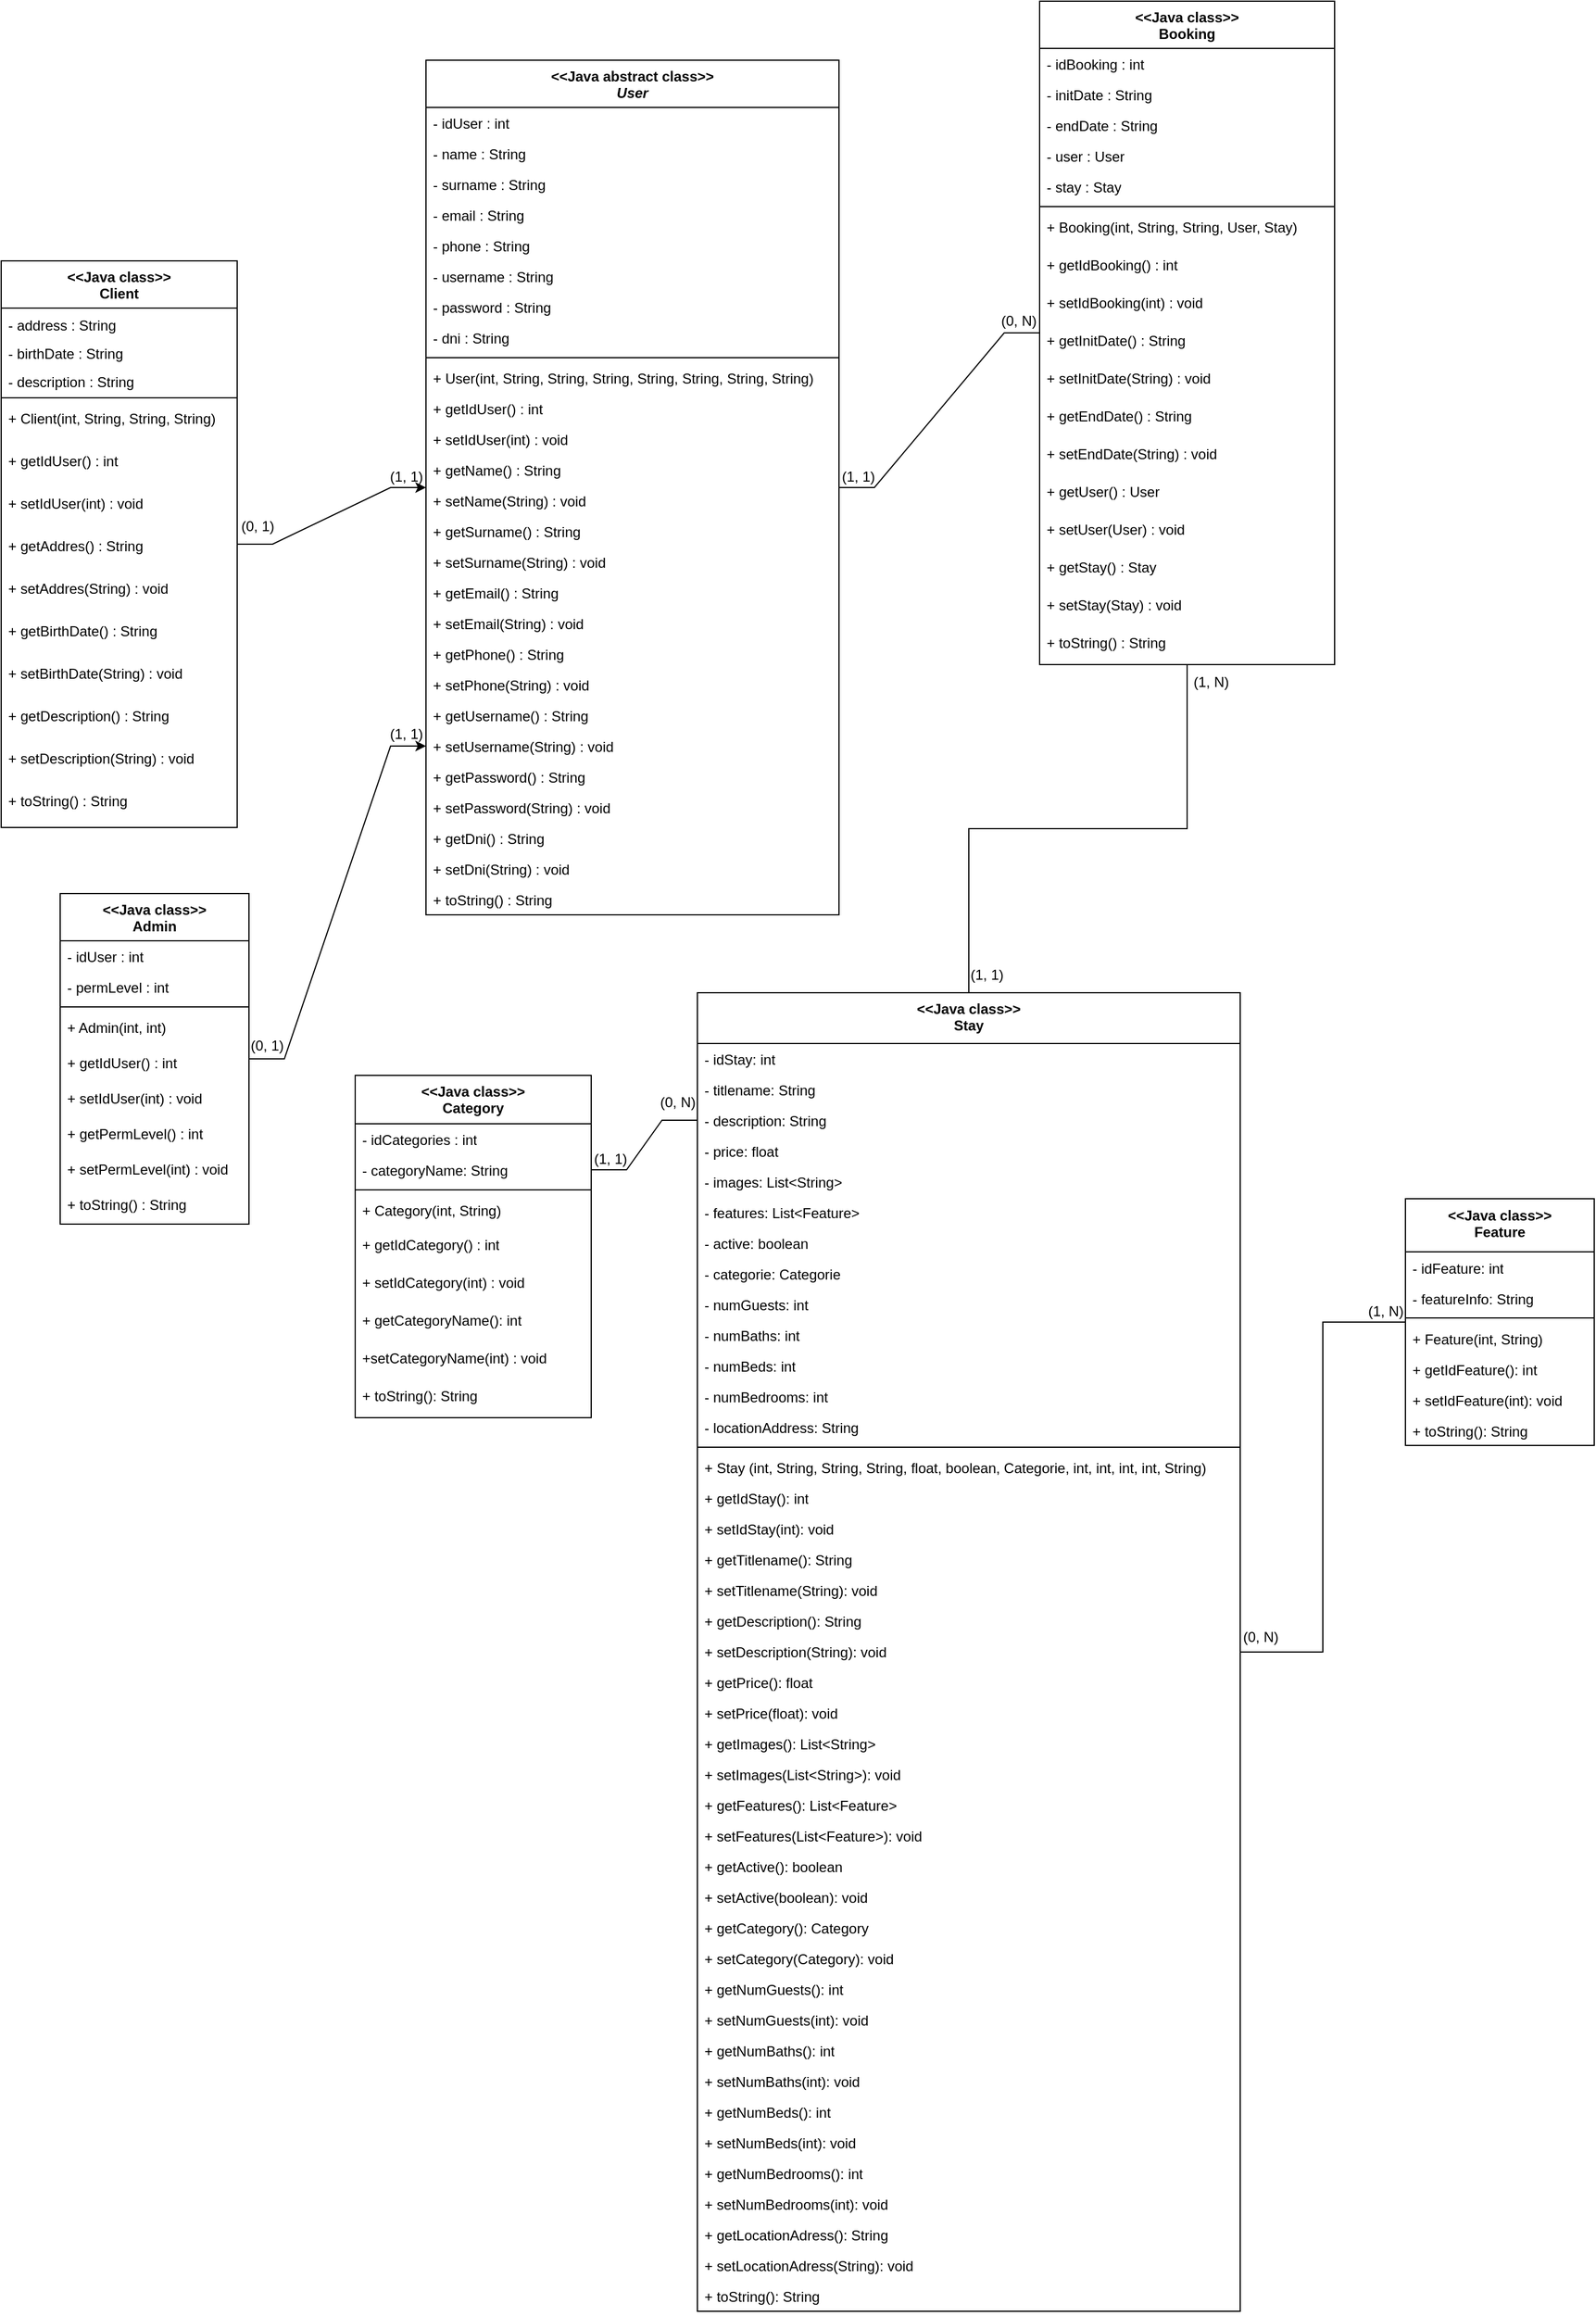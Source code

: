 <mxfile version="22.1.22" type="embed">
  <diagram name="Página-1" id="6-wawgPiirABvQqckJq7">
    <mxGraphModel dx="1086" dy="1929" grid="1" gridSize="10" guides="1" tooltips="1" connect="1" arrows="1" fold="1" page="1" pageScale="1" pageWidth="827" pageHeight="1169" math="0" shadow="0">
      <root>
        <mxCell id="0" />
        <mxCell id="1" parent="0" />
        <mxCell id="Blwmx_D9qHsXb_ZoC9wy-203" style="edgeStyle=entityRelationEdgeStyle;rounded=0;orthogonalLoop=1;jettySize=auto;html=1;endArrow=classic;startFill=0;strokeColor=default;startArrow=none;endFill=1;" parent="1" source="JyBoucRdllpGloIT8rtI-1" target="JyBoucRdllpGloIT8rtI-12" edge="1">
          <mxGeometry relative="1" as="geometry">
            <mxPoint x="380" y="-145" as="sourcePoint" />
            <mxPoint x="600" y="-60" as="targetPoint" />
          </mxGeometry>
        </mxCell>
        <mxCell id="Blwmx_D9qHsXb_ZoC9wy-204" style="edgeStyle=entityRelationEdgeStyle;rounded=0;orthogonalLoop=1;jettySize=auto;html=1;endArrow=classic;startFill=0;endFill=1;" parent="1" source="JyBoucRdllpGloIT8rtI-7" target="g5tavuga0tHeyg05Biz0-13" edge="1">
          <mxGeometry relative="1" as="geometry">
            <mxPoint x="380" y="-15" as="sourcePoint" />
            <mxPoint x="600" as="targetPoint" />
            <Array as="points">
              <mxPoint x="390" y="20" />
            </Array>
          </mxGeometry>
        </mxCell>
        <mxCell id="Blwmx_D9qHsXb_ZoC9wy-206" style="edgeStyle=entityRelationEdgeStyle;rounded=0;orthogonalLoop=1;jettySize=auto;html=1;endArrow=none;startFill=0;" parent="1" source="JyBoucRdllpGloIT8rtI-12" target="JyBoucRdllpGloIT8rtI-22" edge="1">
          <mxGeometry relative="1" as="geometry">
            <mxPoint x="740" as="sourcePoint" />
            <mxPoint x="870" y="-15.0" as="targetPoint" />
          </mxGeometry>
        </mxCell>
        <mxCell id="Blwmx_D9qHsXb_ZoC9wy-207" style="edgeStyle=orthogonalEdgeStyle;rounded=0;orthogonalLoop=1;jettySize=auto;html=1;endArrow=none;startFill=0;" parent="1" source="JyBoucRdllpGloIT8rtI-22" target="NOQlVdFscTQMoMnTkVEd-14" edge="1">
          <mxGeometry relative="1" as="geometry">
            <mxPoint x="977" y="-70" as="sourcePoint" />
            <mxPoint x="942" y="190" as="targetPoint" />
          </mxGeometry>
        </mxCell>
        <mxCell id="Blwmx_D9qHsXb_ZoC9wy-208" style="edgeStyle=entityRelationEdgeStyle;rounded=0;orthogonalLoop=1;jettySize=auto;html=1;entryX=1;entryY=0.5;entryDx=0;entryDy=0;endArrow=none;startFill=0;exitX=0;exitY=0.5;exitDx=0;exitDy=0;" parent="1" source="NOQlVdFscTQMoMnTkVEd-17" target="NOQlVdFscTQMoMnTkVEd-5" edge="1">
          <mxGeometry relative="1" as="geometry">
            <mxPoint x="872" y="295" as="sourcePoint" />
            <mxPoint x="750" y="235" as="targetPoint" />
          </mxGeometry>
        </mxCell>
        <mxCell id="Blwmx_D9qHsXb_ZoC9wy-213" value="(1, 1)" style="text;html=1;align=center;verticalAlign=middle;resizable=0;points=[];autosize=1;strokeColor=none;fillColor=none;" parent="1" vertex="1">
          <mxGeometry x="771" y="-242" width="50" height="30" as="geometry" />
        </mxCell>
        <mxCell id="Blwmx_D9qHsXb_ZoC9wy-214" value="(1, 1)" style="text;html=1;align=center;verticalAlign=middle;resizable=0;points=[];autosize=1;strokeColor=none;fillColor=none;" parent="1" vertex="1">
          <mxGeometry x="388" y="-242" width="50" height="30" as="geometry" />
        </mxCell>
        <mxCell id="Blwmx_D9qHsXb_ZoC9wy-215" value="(1, 1)" style="text;html=1;align=center;verticalAlign=middle;resizable=0;points=[];autosize=1;strokeColor=none;fillColor=none;" parent="1" vertex="1">
          <mxGeometry x="388" y="-24" width="50" height="30" as="geometry" />
        </mxCell>
        <mxCell id="Blwmx_D9qHsXb_ZoC9wy-216" style="edgeStyle=orthogonalEdgeStyle;rounded=0;orthogonalLoop=1;jettySize=auto;html=1;endArrow=none;startFill=0;" parent="1" source="NOQlVdFscTQMoMnTkVEd-30" target="NOQlVdFscTQMoMnTkVEd-14" edge="1">
          <mxGeometry relative="1" as="geometry">
            <mxPoint x="1194" y="425" as="sourcePoint" />
            <mxPoint x="1193.92" y="362.806" as="targetPoint" />
          </mxGeometry>
        </mxCell>
        <mxCell id="Blwmx_D9qHsXb_ZoC9wy-221" value="(1, 1)" style="text;html=1;align=center;verticalAlign=middle;resizable=0;points=[];autosize=1;strokeColor=none;fillColor=none;" parent="1" vertex="1">
          <mxGeometry x="561" y="336" width="50" height="30" as="geometry" />
        </mxCell>
        <mxCell id="Blwmx_D9qHsXb_ZoC9wy-223" value="(0, 1)" style="text;html=1;align=center;verticalAlign=middle;resizable=0;points=[];autosize=1;strokeColor=none;fillColor=none;" parent="1" vertex="1">
          <mxGeometry x="262" y="-200" width="50" height="30" as="geometry" />
        </mxCell>
        <mxCell id="Blwmx_D9qHsXb_ZoC9wy-224" value="(0, 1)" style="text;html=1;align=center;verticalAlign=middle;resizable=0;points=[];autosize=1;strokeColor=none;fillColor=none;" parent="1" vertex="1">
          <mxGeometry x="270" y="240" width="50" height="30" as="geometry" />
        </mxCell>
        <mxCell id="Blwmx_D9qHsXb_ZoC9wy-226" value="(0, N)" style="text;html=1;align=center;verticalAlign=middle;resizable=0;points=[];autosize=1;strokeColor=none;fillColor=none;" parent="1" vertex="1">
          <mxGeometry x="907" y="-374" width="50" height="30" as="geometry" />
        </mxCell>
        <mxCell id="Blwmx_D9qHsXb_ZoC9wy-227" value="(0, N)" style="text;html=1;align=center;verticalAlign=middle;resizable=0;points=[];autosize=1;strokeColor=none;fillColor=none;" parent="1" vertex="1">
          <mxGeometry x="1112" y="741" width="50" height="30" as="geometry" />
        </mxCell>
        <mxCell id="Blwmx_D9qHsXb_ZoC9wy-228" value="(0, N)" style="text;html=1;align=center;verticalAlign=middle;resizable=0;points=[];autosize=1;strokeColor=none;fillColor=none;" parent="1" vertex="1">
          <mxGeometry x="618" y="288" width="50" height="30" as="geometry" />
        </mxCell>
        <mxCell id="Blwmx_D9qHsXb_ZoC9wy-230" value="(1, N)" style="text;html=1;align=center;verticalAlign=middle;resizable=0;points=[];autosize=1;strokeColor=none;fillColor=none;" parent="1" vertex="1">
          <mxGeometry x="1070" y="-68" width="50" height="30" as="geometry" />
        </mxCell>
        <mxCell id="Blwmx_D9qHsXb_ZoC9wy-231" value="(1, N)" style="text;html=1;align=center;verticalAlign=middle;resizable=0;points=[];autosize=1;strokeColor=none;fillColor=none;" parent="1" vertex="1">
          <mxGeometry x="1218" y="465" width="50" height="30" as="geometry" />
        </mxCell>
        <mxCell id="Blwmx_D9qHsXb_ZoC9wy-232" value="(1, 1)" style="text;html=1;align=center;verticalAlign=middle;resizable=0;points=[];autosize=1;strokeColor=none;fillColor=none;" parent="1" vertex="1">
          <mxGeometry x="880" y="180" width="50" height="30" as="geometry" />
        </mxCell>
        <mxCell id="JyBoucRdllpGloIT8rtI-1" value="&amp;lt;&amp;lt;Java class&amp;gt;&amp;gt;&lt;div&gt;Client&lt;/div&gt;" style="swimlane;fontStyle=1;align=center;verticalAlign=top;childLayout=stackLayout;horizontal=1;startSize=40;horizontalStack=0;resizeParent=1;resizeParentMax=0;resizeLast=0;collapsible=1;marginBottom=0;whiteSpace=wrap;html=1;" parent="1" vertex="1">
          <mxGeometry x="70" y="-410" width="200" height="480" as="geometry">
            <mxRectangle x="240" y="-320" width="120" height="40" as="alternateBounds" />
          </mxGeometry>
        </mxCell>
        <mxCell id="JyBoucRdllpGloIT8rtI-5" value="- address : String" style="text;strokeColor=none;fillColor=none;align=left;verticalAlign=bottom;spacingLeft=4;spacingRight=4;overflow=hidden;rotatable=0;points=[[0,0.5],[1,0.5]];portConstraint=eastwest;whiteSpace=wrap;html=1;" parent="JyBoucRdllpGloIT8rtI-1" vertex="1">
          <mxGeometry y="40" width="200" height="24" as="geometry" />
        </mxCell>
        <mxCell id="JyBoucRdllpGloIT8rtI-6" value="- birthDate : String" style="text;strokeColor=none;fillColor=none;align=left;verticalAlign=bottom;spacingLeft=4;spacingRight=4;overflow=hidden;rotatable=0;points=[[0,0.5],[1,0.5]];portConstraint=eastwest;whiteSpace=wrap;html=1;" parent="JyBoucRdllpGloIT8rtI-1" vertex="1">
          <mxGeometry y="64" width="200" height="24" as="geometry" />
        </mxCell>
        <mxCell id="JyBoucRdllpGloIT8rtI-33" value="- description : String" style="text;strokeColor=none;fillColor=none;align=left;verticalAlign=bottom;spacingLeft=4;spacingRight=4;overflow=hidden;rotatable=0;points=[[0,0.5],[1,0.5]];portConstraint=eastwest;whiteSpace=wrap;html=1;" parent="JyBoucRdllpGloIT8rtI-1" vertex="1">
          <mxGeometry y="88" width="200" height="24" as="geometry" />
        </mxCell>
        <mxCell id="JyBoucRdllpGloIT8rtI-3" value="" style="line;strokeWidth=1;fillColor=none;align=left;verticalAlign=middle;spacingTop=-1;spacingLeft=3;spacingRight=3;rotatable=0;labelPosition=right;points=[];portConstraint=eastwest;strokeColor=inherit;" parent="JyBoucRdllpGloIT8rtI-1" vertex="1">
          <mxGeometry y="112" width="200" height="8" as="geometry" />
        </mxCell>
        <mxCell id="JyBoucRdllpGloIT8rtI-4" value="+ Client(int, String, String, String)&lt;div&gt;&lt;br&gt;&lt;div&gt;&lt;br&gt;&lt;/div&gt;&lt;/div&gt;" style="text;strokeColor=none;fillColor=none;align=left;verticalAlign=top;spacingLeft=4;spacingRight=4;overflow=hidden;rotatable=0;points=[[0,0.5],[1,0.5]];portConstraint=eastwest;whiteSpace=wrap;html=1;" parent="JyBoucRdllpGloIT8rtI-1" vertex="1">
          <mxGeometry y="120" width="200" height="36" as="geometry" />
        </mxCell>
        <mxCell id="D8bGTqo5iPkGZ_Vwlwev-35" value="&lt;div&gt;&lt;span style=&quot;background-color: rgb(255, 255, 255);&quot;&gt;+ getIdUser() : int&lt;/span&gt;&lt;/div&gt;&lt;div&gt;&lt;span style=&quot;background-color: rgb(255, 255, 255);&quot;&gt;&lt;br&gt;&lt;/span&gt;&lt;/div&gt;" style="text;strokeColor=none;fillColor=none;align=left;verticalAlign=top;spacingLeft=4;spacingRight=4;overflow=hidden;rotatable=0;points=[[0,0.5],[1,0.5]];portConstraint=eastwest;whiteSpace=wrap;html=1;" parent="JyBoucRdllpGloIT8rtI-1" vertex="1">
          <mxGeometry y="156" width="200" height="36" as="geometry" />
        </mxCell>
        <mxCell id="D8bGTqo5iPkGZ_Vwlwev-34" value="&lt;div&gt;&lt;span style=&quot;background-color: rgb(255, 255, 255); color: light-dark(rgb(0, 0, 0), rgb(255, 255, 255));&quot;&gt;+ set&lt;/span&gt;&lt;span style=&quot;color: light-dark(rgb(0, 0, 0), rgb(255, 255, 255));&quot;&gt;IdUser(int) :&lt;/span&gt;&lt;span style=&quot;color: light-dark(rgb(0, 0, 0), rgb(255, 255, 255));&quot;&gt;&amp;nbsp;void&lt;/span&gt;&lt;/div&gt;&lt;div&gt;&lt;span style=&quot;background-color: rgb(255, 255, 255);&quot;&gt;&lt;span style=&quot;color: light-dark(rgb(0, 0, 0), rgb(255, 255, 255));&quot;&gt;&lt;br&gt;&lt;/span&gt;&lt;/span&gt;&lt;/div&gt;" style="text;strokeColor=none;fillColor=none;align=left;verticalAlign=top;spacingLeft=4;spacingRight=4;overflow=hidden;rotatable=0;points=[[0,0.5],[1,0.5]];portConstraint=eastwest;whiteSpace=wrap;html=1;" parent="JyBoucRdllpGloIT8rtI-1" vertex="1">
          <mxGeometry y="192" width="200" height="36" as="geometry" />
        </mxCell>
        <mxCell id="D8bGTqo5iPkGZ_Vwlwev-33" value="&lt;span style=&quot;background-color: rgb(255, 255, 255);&quot;&gt;+ getAddres() : String&lt;/span&gt;" style="text;strokeColor=none;fillColor=none;align=left;verticalAlign=top;spacingLeft=4;spacingRight=4;overflow=hidden;rotatable=0;points=[[0,0.5],[1,0.5]];portConstraint=eastwest;whiteSpace=wrap;html=1;" parent="JyBoucRdllpGloIT8rtI-1" vertex="1">
          <mxGeometry y="228" width="200" height="36" as="geometry" />
        </mxCell>
        <mxCell id="D8bGTqo5iPkGZ_Vwlwev-32" value="&lt;div&gt;&lt;span style=&quot;color: light-dark(rgb(0, 0, 0), rgb(255, 255, 255)); background-color: rgb(255, 255, 255);&quot;&gt;+ setAddres(String) : void&lt;/span&gt;&lt;/div&gt;" style="text;strokeColor=none;fillColor=none;align=left;verticalAlign=top;spacingLeft=4;spacingRight=4;overflow=hidden;rotatable=0;points=[[0,0.5],[1,0.5]];portConstraint=eastwest;whiteSpace=wrap;html=1;" parent="JyBoucRdllpGloIT8rtI-1" vertex="1">
          <mxGeometry y="264" width="200" height="36" as="geometry" />
        </mxCell>
        <mxCell id="D8bGTqo5iPkGZ_Vwlwev-31" value="&lt;span style=&quot;background-color: rgb(255, 255, 255);&quot;&gt;+ getBirthDate() : String&lt;/span&gt;" style="text;strokeColor=none;fillColor=none;align=left;verticalAlign=top;spacingLeft=4;spacingRight=4;overflow=hidden;rotatable=0;points=[[0,0.5],[1,0.5]];portConstraint=eastwest;whiteSpace=wrap;html=1;" parent="JyBoucRdllpGloIT8rtI-1" vertex="1">
          <mxGeometry y="300" width="200" height="36" as="geometry" />
        </mxCell>
        <mxCell id="D8bGTqo5iPkGZ_Vwlwev-30" value="&lt;span style=&quot;color: light-dark(rgb(0, 0, 0), rgb(255, 255, 255));&quot;&gt;+ set&lt;/span&gt;&lt;span style=&quot;color: light-dark(rgb(0, 0, 0), rgb(255, 255, 255));&quot;&gt;BirthDate(String) : void&lt;/span&gt;" style="text;strokeColor=none;fillColor=none;align=left;verticalAlign=top;spacingLeft=4;spacingRight=4;overflow=hidden;rotatable=0;points=[[0,0.5],[1,0.5]];portConstraint=eastwest;whiteSpace=wrap;html=1;" parent="JyBoucRdllpGloIT8rtI-1" vertex="1">
          <mxGeometry y="336" width="200" height="36" as="geometry" />
        </mxCell>
        <mxCell id="D8bGTqo5iPkGZ_Vwlwev-29" value="&lt;span style=&quot;background-color: rgb(255, 255, 255);&quot;&gt;+ getDescription() : String&lt;/span&gt;" style="text;strokeColor=none;fillColor=none;align=left;verticalAlign=top;spacingLeft=4;spacingRight=4;overflow=hidden;rotatable=0;points=[[0,0.5],[1,0.5]];portConstraint=eastwest;whiteSpace=wrap;html=1;" parent="JyBoucRdllpGloIT8rtI-1" vertex="1">
          <mxGeometry y="372" width="200" height="36" as="geometry" />
        </mxCell>
        <mxCell id="D8bGTqo5iPkGZ_Vwlwev-28" value="&lt;span style=&quot;background-color: rgb(255, 255, 255);&quot;&gt;+ setDescription(String) : void&lt;/span&gt;" style="text;strokeColor=none;fillColor=none;align=left;verticalAlign=top;spacingLeft=4;spacingRight=4;overflow=hidden;rotatable=0;points=[[0,0.5],[1,0.5]];portConstraint=eastwest;whiteSpace=wrap;html=1;" parent="JyBoucRdllpGloIT8rtI-1" vertex="1">
          <mxGeometry y="408" width="200" height="36" as="geometry" />
        </mxCell>
        <mxCell id="D8bGTqo5iPkGZ_Vwlwev-27" value="&lt;span style=&quot;background-color: rgb(255, 255, 255);&quot;&gt;+ toString() : String&lt;/span&gt;" style="text;strokeColor=none;fillColor=none;align=left;verticalAlign=top;spacingLeft=4;spacingRight=4;overflow=hidden;rotatable=0;points=[[0,0.5],[1,0.5]];portConstraint=eastwest;whiteSpace=wrap;html=1;" parent="JyBoucRdllpGloIT8rtI-1" vertex="1">
          <mxGeometry y="444" width="200" height="36" as="geometry" />
        </mxCell>
        <mxCell id="NOQlVdFscTQMoMnTkVEd-1" value="&lt;div&gt;&amp;lt;&amp;lt;Java class&amp;gt;&amp;gt;&lt;/div&gt;Category" style="swimlane;fontStyle=1;align=center;verticalAlign=top;childLayout=stackLayout;horizontal=1;startSize=41;horizontalStack=0;resizeParent=1;resizeParentMax=0;resizeLast=0;collapsible=1;marginBottom=0;whiteSpace=wrap;html=1;" parent="1" vertex="1">
          <mxGeometry x="370" y="280" width="200" height="290" as="geometry" />
        </mxCell>
        <mxCell id="NOQlVdFscTQMoMnTkVEd-2" value="- idCategories : int" style="text;strokeColor=none;fillColor=none;align=left;verticalAlign=top;spacingLeft=4;spacingRight=4;overflow=hidden;rotatable=0;points=[[0,0.5],[1,0.5]];portConstraint=eastwest;whiteSpace=wrap;html=1;" parent="NOQlVdFscTQMoMnTkVEd-1" vertex="1">
          <mxGeometry y="41" width="200" height="26" as="geometry" />
        </mxCell>
        <mxCell id="NOQlVdFscTQMoMnTkVEd-5" value="- categoryName: String" style="text;strokeColor=none;fillColor=none;align=left;verticalAlign=top;spacingLeft=4;spacingRight=4;overflow=hidden;rotatable=0;points=[[0,0.5],[1,0.5]];portConstraint=eastwest;whiteSpace=wrap;html=1;" parent="NOQlVdFscTQMoMnTkVEd-1" vertex="1">
          <mxGeometry y="67" width="200" height="26" as="geometry" />
        </mxCell>
        <mxCell id="NOQlVdFscTQMoMnTkVEd-3" value="" style="line;strokeWidth=1;fillColor=none;align=left;verticalAlign=middle;spacingTop=-1;spacingLeft=3;spacingRight=3;rotatable=0;labelPosition=right;points=[];portConstraint=eastwest;strokeColor=inherit;" parent="NOQlVdFscTQMoMnTkVEd-1" vertex="1">
          <mxGeometry y="93" width="200" height="8" as="geometry" />
        </mxCell>
        <mxCell id="NOQlVdFscTQMoMnTkVEd-4" value="+ Category(int, String)" style="text;strokeColor=none;fillColor=none;align=left;verticalAlign=top;spacingLeft=4;spacingRight=4;overflow=hidden;rotatable=0;points=[[0,0.5],[1,0.5]];portConstraint=eastwest;whiteSpace=wrap;html=1;" parent="NOQlVdFscTQMoMnTkVEd-1" vertex="1">
          <mxGeometry y="101" width="200" height="29" as="geometry" />
        </mxCell>
        <mxCell id="0r3SkYY5NkUkZRjsc_sh-50" value="+ getIdCategory() : int" style="text;strokeColor=none;fillColor=none;align=left;verticalAlign=top;spacingLeft=4;spacingRight=4;overflow=hidden;rotatable=0;points=[[0,0.5],[1,0.5]];portConstraint=eastwest;whiteSpace=wrap;html=1;" parent="NOQlVdFscTQMoMnTkVEd-1" vertex="1">
          <mxGeometry y="130" width="200" height="32" as="geometry" />
        </mxCell>
        <mxCell id="NOQlVdFscTQMoMnTkVEd-10" value="+ setIdCategory(int) : void" style="text;strokeColor=none;fillColor=none;align=left;verticalAlign=top;spacingLeft=4;spacingRight=4;overflow=hidden;rotatable=0;points=[[0,0.5],[1,0.5]];portConstraint=eastwest;whiteSpace=wrap;html=1;" parent="NOQlVdFscTQMoMnTkVEd-1" vertex="1">
          <mxGeometry y="162" width="200" height="32" as="geometry" />
        </mxCell>
        <mxCell id="0r3SkYY5NkUkZRjsc_sh-52" value="+ getCategoryName(): int" style="text;strokeColor=none;fillColor=none;align=left;verticalAlign=top;spacingLeft=4;spacingRight=4;overflow=hidden;rotatable=0;points=[[0,0.5],[1,0.5]];portConstraint=eastwest;whiteSpace=wrap;html=1;" parent="NOQlVdFscTQMoMnTkVEd-1" vertex="1">
          <mxGeometry y="194" width="200" height="32" as="geometry" />
        </mxCell>
        <mxCell id="0r3SkYY5NkUkZRjsc_sh-53" value="+setCategoryName(int) : void" style="text;strokeColor=none;fillColor=none;align=left;verticalAlign=top;spacingLeft=4;spacingRight=4;overflow=hidden;rotatable=0;points=[[0,0.5],[1,0.5]];portConstraint=eastwest;whiteSpace=wrap;html=1;" parent="NOQlVdFscTQMoMnTkVEd-1" vertex="1">
          <mxGeometry y="226" width="200" height="32" as="geometry" />
        </mxCell>
        <mxCell id="0r3SkYY5NkUkZRjsc_sh-54" value="+ toString(): String" style="text;strokeColor=none;fillColor=none;align=left;verticalAlign=top;spacingLeft=4;spacingRight=4;overflow=hidden;rotatable=0;points=[[0,0.5],[1,0.5]];portConstraint=eastwest;whiteSpace=wrap;html=1;" parent="NOQlVdFscTQMoMnTkVEd-1" vertex="1">
          <mxGeometry y="258" width="200" height="32" as="geometry" />
        </mxCell>
        <mxCell id="JyBoucRdllpGloIT8rtI-7" value="&amp;lt;&amp;lt;Java class&amp;gt;&amp;gt;&lt;div&gt;Admin&lt;/div&gt;" style="swimlane;fontStyle=1;align=center;verticalAlign=top;childLayout=stackLayout;horizontal=1;startSize=40;horizontalStack=0;resizeParent=1;resizeParentMax=0;resizeLast=0;collapsible=1;marginBottom=0;whiteSpace=wrap;html=1;" parent="1" vertex="1">
          <mxGeometry x="120" y="126" width="160" height="280" as="geometry" />
        </mxCell>
        <mxCell id="JyBoucRdllpGloIT8rtI-8" value="- idUser : int&amp;nbsp;" style="text;strokeColor=none;fillColor=none;align=left;verticalAlign=top;spacingLeft=4;spacingRight=4;overflow=hidden;rotatable=0;points=[[0,0.5],[1,0.5]];portConstraint=eastwest;whiteSpace=wrap;html=1;" parent="JyBoucRdllpGloIT8rtI-7" vertex="1">
          <mxGeometry y="40" width="160" height="26" as="geometry" />
        </mxCell>
        <mxCell id="JyBoucRdllpGloIT8rtI-11" value="- permLevel : int" style="text;strokeColor=none;fillColor=none;align=left;verticalAlign=top;spacingLeft=4;spacingRight=4;overflow=hidden;rotatable=0;points=[[0,0.5],[1,0.5]];portConstraint=eastwest;whiteSpace=wrap;html=1;" parent="JyBoucRdllpGloIT8rtI-7" vertex="1">
          <mxGeometry y="66" width="160" height="26" as="geometry" />
        </mxCell>
        <mxCell id="JyBoucRdllpGloIT8rtI-9" value="" style="line;strokeWidth=1;fillColor=none;align=left;verticalAlign=middle;spacingTop=-1;spacingLeft=3;spacingRight=3;rotatable=0;labelPosition=right;points=[];portConstraint=eastwest;strokeColor=inherit;" parent="JyBoucRdllpGloIT8rtI-7" vertex="1">
          <mxGeometry y="92" width="160" height="8" as="geometry" />
        </mxCell>
        <mxCell id="JyBoucRdllpGloIT8rtI-10" value="+ Admin(int, int)&lt;div&gt;&lt;div&gt;&lt;br&gt;&lt;/div&gt;&lt;/div&gt;" style="text;strokeColor=none;fillColor=none;align=left;verticalAlign=top;spacingLeft=4;spacingRight=4;overflow=hidden;rotatable=0;points=[[0,0.5],[1,0.5]];portConstraint=eastwest;whiteSpace=wrap;html=1;" parent="JyBoucRdllpGloIT8rtI-7" vertex="1">
          <mxGeometry y="100" width="160" height="30" as="geometry" />
        </mxCell>
        <mxCell id="D8bGTqo5iPkGZ_Vwlwev-25" value="&lt;span style=&quot;background-color: rgb(255, 255, 255);&quot;&gt;+ getIdUser() : int&lt;/span&gt;" style="text;strokeColor=none;fillColor=none;align=left;verticalAlign=top;spacingLeft=4;spacingRight=4;overflow=hidden;rotatable=0;points=[[0,0.5],[1,0.5]];portConstraint=eastwest;whiteSpace=wrap;html=1;" parent="JyBoucRdllpGloIT8rtI-7" vertex="1">
          <mxGeometry y="130" width="160" height="30" as="geometry" />
        </mxCell>
        <mxCell id="D8bGTqo5iPkGZ_Vwlwev-24" value="&lt;span style=&quot;background-color: rgb(255, 255, 255);&quot;&gt;+ setIdUser(int) : void&lt;/span&gt;" style="text;strokeColor=none;fillColor=none;align=left;verticalAlign=top;spacingLeft=4;spacingRight=4;overflow=hidden;rotatable=0;points=[[0,0.5],[1,0.5]];portConstraint=eastwest;whiteSpace=wrap;html=1;" parent="JyBoucRdllpGloIT8rtI-7" vertex="1">
          <mxGeometry y="160" width="160" height="30" as="geometry" />
        </mxCell>
        <mxCell id="D8bGTqo5iPkGZ_Vwlwev-23" value="&lt;span style=&quot;background-color: rgb(255, 255, 255);&quot;&gt;+ getPermLevel() : int&lt;/span&gt;" style="text;strokeColor=none;fillColor=none;align=left;verticalAlign=top;spacingLeft=4;spacingRight=4;overflow=hidden;rotatable=0;points=[[0,0.5],[1,0.5]];portConstraint=eastwest;whiteSpace=wrap;html=1;" parent="JyBoucRdllpGloIT8rtI-7" vertex="1">
          <mxGeometry y="190" width="160" height="30" as="geometry" />
        </mxCell>
        <mxCell id="D8bGTqo5iPkGZ_Vwlwev-22" value="&lt;div&gt;&lt;span style=&quot;background-color: rgb(255, 255, 255); color: light-dark(rgb(0, 0, 0), rgb(255, 255, 255));&quot;&gt;+ setPermLevel(int) : void&lt;/span&gt;&lt;/div&gt;&lt;div&gt;&lt;span style=&quot;background-color: rgb(255, 255, 255);&quot;&gt;&lt;br&gt;&lt;/span&gt;&lt;/div&gt;" style="text;strokeColor=none;fillColor=none;align=left;verticalAlign=top;spacingLeft=4;spacingRight=4;overflow=hidden;rotatable=0;points=[[0,0.5],[1,0.5]];portConstraint=eastwest;whiteSpace=wrap;html=1;" parent="JyBoucRdllpGloIT8rtI-7" vertex="1">
          <mxGeometry y="220" width="160" height="30" as="geometry" />
        </mxCell>
        <mxCell id="D8bGTqo5iPkGZ_Vwlwev-21" value="&lt;span style=&quot;background-color: rgb(255, 255, 255);&quot;&gt;+ toString() : String&lt;/span&gt;" style="text;strokeColor=none;fillColor=none;align=left;verticalAlign=top;spacingLeft=4;spacingRight=4;overflow=hidden;rotatable=0;points=[[0,0.5],[1,0.5]];portConstraint=eastwest;whiteSpace=wrap;html=1;" parent="JyBoucRdllpGloIT8rtI-7" vertex="1">
          <mxGeometry y="250" width="160" height="30" as="geometry" />
        </mxCell>
        <mxCell id="NOQlVdFscTQMoMnTkVEd-14" value="&lt;div&gt;&amp;lt;&amp;lt;Java class&amp;gt;&amp;gt;&lt;/div&gt;Stay" style="swimlane;fontStyle=1;align=center;verticalAlign=top;childLayout=stackLayout;horizontal=1;startSize=43;horizontalStack=0;resizeParent=1;resizeParentMax=0;resizeLast=0;collapsible=1;marginBottom=0;whiteSpace=wrap;html=1;" parent="1" vertex="1">
          <mxGeometry x="660" y="210" width="460" height="1117" as="geometry" />
        </mxCell>
        <mxCell id="NOQlVdFscTQMoMnTkVEd-15" value="- idStay: int" style="text;strokeColor=none;fillColor=none;align=left;verticalAlign=top;spacingLeft=4;spacingRight=4;overflow=hidden;rotatable=0;points=[[0,0.5],[1,0.5]];portConstraint=eastwest;whiteSpace=wrap;html=1;" parent="NOQlVdFscTQMoMnTkVEd-14" vertex="1">
          <mxGeometry y="43" width="460" height="26" as="geometry" />
        </mxCell>
        <mxCell id="NOQlVdFscTQMoMnTkVEd-16" value="- titlename: String" style="text;strokeColor=none;fillColor=none;align=left;verticalAlign=top;spacingLeft=4;spacingRight=4;overflow=hidden;rotatable=0;points=[[0,0.5],[1,0.5]];portConstraint=eastwest;whiteSpace=wrap;html=1;" parent="NOQlVdFscTQMoMnTkVEd-14" vertex="1">
          <mxGeometry y="69" width="460" height="26" as="geometry" />
        </mxCell>
        <mxCell id="NOQlVdFscTQMoMnTkVEd-17" value="- description: String" style="text;strokeColor=none;fillColor=none;align=left;verticalAlign=top;spacingLeft=4;spacingRight=4;overflow=hidden;rotatable=0;points=[[0,0.5],[1,0.5]];portConstraint=eastwest;whiteSpace=wrap;html=1;" parent="NOQlVdFscTQMoMnTkVEd-14" vertex="1">
          <mxGeometry y="95" width="460" height="26" as="geometry" />
        </mxCell>
        <mxCell id="NOQlVdFscTQMoMnTkVEd-18" value="- price: float" style="text;strokeColor=none;fillColor=none;align=left;verticalAlign=top;spacingLeft=4;spacingRight=4;overflow=hidden;rotatable=0;points=[[0,0.5],[1,0.5]];portConstraint=eastwest;whiteSpace=wrap;html=1;" parent="NOQlVdFscTQMoMnTkVEd-14" vertex="1">
          <mxGeometry y="121" width="460" height="26" as="geometry" />
        </mxCell>
        <mxCell id="g5tavuga0tHeyg05Biz0-4" value="- images: List&amp;lt;String&amp;gt;" style="text;strokeColor=none;fillColor=none;align=left;verticalAlign=top;spacingLeft=4;spacingRight=4;overflow=hidden;rotatable=0;points=[[0,0.5],[1,0.5]];portConstraint=eastwest;whiteSpace=wrap;html=1;" parent="NOQlVdFscTQMoMnTkVEd-14" vertex="1">
          <mxGeometry y="147" width="460" height="26" as="geometry" />
        </mxCell>
        <mxCell id="g5tavuga0tHeyg05Biz0-5" value="- features: List&amp;lt;Feature&amp;gt;" style="text;strokeColor=none;fillColor=none;align=left;verticalAlign=top;spacingLeft=4;spacingRight=4;overflow=hidden;rotatable=0;points=[[0,0.5],[1,0.5]];portConstraint=eastwest;whiteSpace=wrap;html=1;" parent="NOQlVdFscTQMoMnTkVEd-14" vertex="1">
          <mxGeometry y="173" width="460" height="26" as="geometry" />
        </mxCell>
        <mxCell id="NOQlVdFscTQMoMnTkVEd-19" value="- active: boolean" style="text;strokeColor=none;fillColor=none;align=left;verticalAlign=top;spacingLeft=4;spacingRight=4;overflow=hidden;rotatable=0;points=[[0,0.5],[1,0.5]];portConstraint=eastwest;whiteSpace=wrap;html=1;" parent="NOQlVdFscTQMoMnTkVEd-14" vertex="1">
          <mxGeometry y="199" width="460" height="26" as="geometry" />
        </mxCell>
        <mxCell id="NOQlVdFscTQMoMnTkVEd-22" value="- categorie: Categorie" style="text;strokeColor=none;fillColor=none;align=left;verticalAlign=top;spacingLeft=4;spacingRight=4;overflow=hidden;rotatable=0;points=[[0,0.5],[1,0.5]];portConstraint=eastwest;whiteSpace=wrap;html=1;" parent="NOQlVdFscTQMoMnTkVEd-14" vertex="1">
          <mxGeometry y="225" width="460" height="26" as="geometry" />
        </mxCell>
        <mxCell id="0r3SkYY5NkUkZRjsc_sh-2" value="- numGuests: int" style="text;strokeColor=none;fillColor=none;align=left;verticalAlign=top;spacingLeft=4;spacingRight=4;overflow=hidden;rotatable=0;points=[[0,0.5],[1,0.5]];portConstraint=eastwest;whiteSpace=wrap;html=1;" parent="NOQlVdFscTQMoMnTkVEd-14" vertex="1">
          <mxGeometry y="251" width="460" height="26" as="geometry" />
        </mxCell>
        <mxCell id="0r3SkYY5NkUkZRjsc_sh-3" value="- numBaths: int" style="text;strokeColor=none;fillColor=none;align=left;verticalAlign=top;spacingLeft=4;spacingRight=4;overflow=hidden;rotatable=0;points=[[0,0.5],[1,0.5]];portConstraint=eastwest;whiteSpace=wrap;html=1;" parent="NOQlVdFscTQMoMnTkVEd-14" vertex="1">
          <mxGeometry y="277" width="460" height="26" as="geometry" />
        </mxCell>
        <mxCell id="0r3SkYY5NkUkZRjsc_sh-4" value="- numBeds: int" style="text;strokeColor=none;fillColor=none;align=left;verticalAlign=top;spacingLeft=4;spacingRight=4;overflow=hidden;rotatable=0;points=[[0,0.5],[1,0.5]];portConstraint=eastwest;whiteSpace=wrap;html=1;" parent="NOQlVdFscTQMoMnTkVEd-14" vertex="1">
          <mxGeometry y="303" width="460" height="26" as="geometry" />
        </mxCell>
        <mxCell id="0r3SkYY5NkUkZRjsc_sh-5" value="- numBedrooms: int" style="text;strokeColor=none;fillColor=none;align=left;verticalAlign=top;spacingLeft=4;spacingRight=4;overflow=hidden;rotatable=0;points=[[0,0.5],[1,0.5]];portConstraint=eastwest;whiteSpace=wrap;html=1;" parent="NOQlVdFscTQMoMnTkVEd-14" vertex="1">
          <mxGeometry y="329" width="460" height="26" as="geometry" />
        </mxCell>
        <mxCell id="0r3SkYY5NkUkZRjsc_sh-6" value="- locationAddress: String" style="text;strokeColor=none;fillColor=none;align=left;verticalAlign=top;spacingLeft=4;spacingRight=4;overflow=hidden;rotatable=0;points=[[0,0.5],[1,0.5]];portConstraint=eastwest;whiteSpace=wrap;html=1;" parent="NOQlVdFscTQMoMnTkVEd-14" vertex="1">
          <mxGeometry y="355" width="460" height="26" as="geometry" />
        </mxCell>
        <mxCell id="NOQlVdFscTQMoMnTkVEd-20" value="" style="line;strokeWidth=1;fillColor=none;align=left;verticalAlign=middle;spacingTop=-1;spacingLeft=3;spacingRight=3;rotatable=0;labelPosition=right;points=[];portConstraint=eastwest;strokeColor=inherit;" parent="NOQlVdFscTQMoMnTkVEd-14" vertex="1">
          <mxGeometry y="381" width="460" height="8" as="geometry" />
        </mxCell>
        <mxCell id="0r3SkYY5NkUkZRjsc_sh-37" value="+ Stay (int, String, String, String, float, boolean, Categorie, int, int, int, int, String)" style="text;strokeColor=none;fillColor=none;align=left;verticalAlign=top;spacingLeft=4;spacingRight=4;overflow=hidden;rotatable=0;points=[[0,0.5],[1,0.5]];portConstraint=eastwest;whiteSpace=wrap;html=1;" parent="NOQlVdFscTQMoMnTkVEd-14" vertex="1">
          <mxGeometry y="389" width="460" height="26" as="geometry" />
        </mxCell>
        <mxCell id="0r3SkYY5NkUkZRjsc_sh-9" value="+ getIdStay(): int" style="text;strokeColor=none;fillColor=none;align=left;verticalAlign=top;spacingLeft=4;spacingRight=4;overflow=hidden;rotatable=0;points=[[0,0.5],[1,0.5]];portConstraint=eastwest;whiteSpace=wrap;html=1;" parent="NOQlVdFscTQMoMnTkVEd-14" vertex="1">
          <mxGeometry y="415" width="460" height="26" as="geometry" />
        </mxCell>
        <mxCell id="0r3SkYY5NkUkZRjsc_sh-10" value="+ setIdStay(int): void" style="text;strokeColor=none;fillColor=none;align=left;verticalAlign=top;spacingLeft=4;spacingRight=4;overflow=hidden;rotatable=0;points=[[0,0.5],[1,0.5]];portConstraint=eastwest;whiteSpace=wrap;html=1;" parent="NOQlVdFscTQMoMnTkVEd-14" vertex="1">
          <mxGeometry y="441" width="460" height="26" as="geometry" />
        </mxCell>
        <mxCell id="0r3SkYY5NkUkZRjsc_sh-11" value="+ getTitlename(): String" style="text;strokeColor=none;fillColor=none;align=left;verticalAlign=top;spacingLeft=4;spacingRight=4;overflow=hidden;rotatable=0;points=[[0,0.5],[1,0.5]];portConstraint=eastwest;whiteSpace=wrap;html=1;" parent="NOQlVdFscTQMoMnTkVEd-14" vertex="1">
          <mxGeometry y="467" width="460" height="26" as="geometry" />
        </mxCell>
        <mxCell id="0r3SkYY5NkUkZRjsc_sh-12" value="+ setTitlename(String): void" style="text;strokeColor=none;fillColor=none;align=left;verticalAlign=top;spacingLeft=4;spacingRight=4;overflow=hidden;rotatable=0;points=[[0,0.5],[1,0.5]];portConstraint=eastwest;whiteSpace=wrap;html=1;" parent="NOQlVdFscTQMoMnTkVEd-14" vertex="1">
          <mxGeometry y="493" width="460" height="26" as="geometry" />
        </mxCell>
        <mxCell id="0r3SkYY5NkUkZRjsc_sh-13" value="+ getDescription(): String" style="text;strokeColor=none;fillColor=none;align=left;verticalAlign=top;spacingLeft=4;spacingRight=4;overflow=hidden;rotatable=0;points=[[0,0.5],[1,0.5]];portConstraint=eastwest;whiteSpace=wrap;html=1;" parent="NOQlVdFscTQMoMnTkVEd-14" vertex="1">
          <mxGeometry y="519" width="460" height="26" as="geometry" />
        </mxCell>
        <mxCell id="0r3SkYY5NkUkZRjsc_sh-14" value="+ setDescription(String): void" style="text;strokeColor=none;fillColor=none;align=left;verticalAlign=top;spacingLeft=4;spacingRight=4;overflow=hidden;rotatable=0;points=[[0,0.5],[1,0.5]];portConstraint=eastwest;whiteSpace=wrap;html=1;" parent="NOQlVdFscTQMoMnTkVEd-14" vertex="1">
          <mxGeometry y="545" width="460" height="26" as="geometry" />
        </mxCell>
        <mxCell id="0r3SkYY5NkUkZRjsc_sh-15" value="+ getPrice(): float" style="text;strokeColor=none;fillColor=none;align=left;verticalAlign=top;spacingLeft=4;spacingRight=4;overflow=hidden;rotatable=0;points=[[0,0.5],[1,0.5]];portConstraint=eastwest;whiteSpace=wrap;html=1;" parent="NOQlVdFscTQMoMnTkVEd-14" vertex="1">
          <mxGeometry y="571" width="460" height="26" as="geometry" />
        </mxCell>
        <mxCell id="0r3SkYY5NkUkZRjsc_sh-16" value="+ setPrice(float): void" style="text;strokeColor=none;fillColor=none;align=left;verticalAlign=top;spacingLeft=4;spacingRight=4;overflow=hidden;rotatable=0;points=[[0,0.5],[1,0.5]];portConstraint=eastwest;whiteSpace=wrap;html=1;" parent="NOQlVdFscTQMoMnTkVEd-14" vertex="1">
          <mxGeometry y="597" width="460" height="26" as="geometry" />
        </mxCell>
        <mxCell id="0r3SkYY5NkUkZRjsc_sh-17" value="+ getImages(): List&amp;lt;String&amp;gt;" style="text;strokeColor=none;fillColor=none;align=left;verticalAlign=top;spacingLeft=4;spacingRight=4;overflow=hidden;rotatable=0;points=[[0,0.5],[1,0.5]];portConstraint=eastwest;whiteSpace=wrap;html=1;" parent="NOQlVdFscTQMoMnTkVEd-14" vertex="1">
          <mxGeometry y="623" width="460" height="26" as="geometry" />
        </mxCell>
        <mxCell id="0r3SkYY5NkUkZRjsc_sh-18" value="+ setImages(List&amp;lt;String&amp;gt;): void" style="text;strokeColor=none;fillColor=none;align=left;verticalAlign=top;spacingLeft=4;spacingRight=4;overflow=hidden;rotatable=0;points=[[0,0.5],[1,0.5]];portConstraint=eastwest;whiteSpace=wrap;html=1;" parent="NOQlVdFscTQMoMnTkVEd-14" vertex="1">
          <mxGeometry y="649" width="460" height="26" as="geometry" />
        </mxCell>
        <mxCell id="0r3SkYY5NkUkZRjsc_sh-19" value="+ getFeatures(): List&amp;lt;Feature&amp;gt;" style="text;strokeColor=none;fillColor=none;align=left;verticalAlign=top;spacingLeft=4;spacingRight=4;overflow=hidden;rotatable=0;points=[[0,0.5],[1,0.5]];portConstraint=eastwest;whiteSpace=wrap;html=1;" parent="NOQlVdFscTQMoMnTkVEd-14" vertex="1">
          <mxGeometry y="675" width="460" height="26" as="geometry" />
        </mxCell>
        <mxCell id="0r3SkYY5NkUkZRjsc_sh-20" value="+ setFeatures(List&amp;lt;Feature&amp;gt;): void" style="text;strokeColor=none;fillColor=none;align=left;verticalAlign=top;spacingLeft=4;spacingRight=4;overflow=hidden;rotatable=0;points=[[0,0.5],[1,0.5]];portConstraint=eastwest;whiteSpace=wrap;html=1;" parent="NOQlVdFscTQMoMnTkVEd-14" vertex="1">
          <mxGeometry y="701" width="460" height="26" as="geometry" />
        </mxCell>
        <mxCell id="0r3SkYY5NkUkZRjsc_sh-21" value="+ getActive(): boolean" style="text;strokeColor=none;fillColor=none;align=left;verticalAlign=top;spacingLeft=4;spacingRight=4;overflow=hidden;rotatable=0;points=[[0,0.5],[1,0.5]];portConstraint=eastwest;whiteSpace=wrap;html=1;" parent="NOQlVdFscTQMoMnTkVEd-14" vertex="1">
          <mxGeometry y="727" width="460" height="26" as="geometry" />
        </mxCell>
        <mxCell id="0r3SkYY5NkUkZRjsc_sh-22" value="+ setActive(boolean): void" style="text;strokeColor=none;fillColor=none;align=left;verticalAlign=top;spacingLeft=4;spacingRight=4;overflow=hidden;rotatable=0;points=[[0,0.5],[1,0.5]];portConstraint=eastwest;whiteSpace=wrap;html=1;" parent="NOQlVdFscTQMoMnTkVEd-14" vertex="1">
          <mxGeometry y="753" width="460" height="26" as="geometry" />
        </mxCell>
        <mxCell id="0r3SkYY5NkUkZRjsc_sh-23" value="+ getCategory(): Category" style="text;strokeColor=none;fillColor=none;align=left;verticalAlign=top;spacingLeft=4;spacingRight=4;overflow=hidden;rotatable=0;points=[[0,0.5],[1,0.5]];portConstraint=eastwest;whiteSpace=wrap;html=1;" parent="NOQlVdFscTQMoMnTkVEd-14" vertex="1">
          <mxGeometry y="779" width="460" height="26" as="geometry" />
        </mxCell>
        <mxCell id="0r3SkYY5NkUkZRjsc_sh-24" value="+ setCategory(Category): void" style="text;strokeColor=none;fillColor=none;align=left;verticalAlign=top;spacingLeft=4;spacingRight=4;overflow=hidden;rotatable=0;points=[[0,0.5],[1,0.5]];portConstraint=eastwest;whiteSpace=wrap;html=1;" parent="NOQlVdFscTQMoMnTkVEd-14" vertex="1">
          <mxGeometry y="805" width="460" height="26" as="geometry" />
        </mxCell>
        <mxCell id="0r3SkYY5NkUkZRjsc_sh-25" value="+ getNumGuests(): int" style="text;strokeColor=none;fillColor=none;align=left;verticalAlign=top;spacingLeft=4;spacingRight=4;overflow=hidden;rotatable=0;points=[[0,0.5],[1,0.5]];portConstraint=eastwest;whiteSpace=wrap;html=1;" parent="NOQlVdFscTQMoMnTkVEd-14" vertex="1">
          <mxGeometry y="831" width="460" height="26" as="geometry" />
        </mxCell>
        <mxCell id="0r3SkYY5NkUkZRjsc_sh-26" value="+ setNumGuests(int): void" style="text;strokeColor=none;fillColor=none;align=left;verticalAlign=top;spacingLeft=4;spacingRight=4;overflow=hidden;rotatable=0;points=[[0,0.5],[1,0.5]];portConstraint=eastwest;whiteSpace=wrap;html=1;" parent="NOQlVdFscTQMoMnTkVEd-14" vertex="1">
          <mxGeometry y="857" width="460" height="26" as="geometry" />
        </mxCell>
        <mxCell id="0r3SkYY5NkUkZRjsc_sh-27" value="+ getNumBaths(): int" style="text;strokeColor=none;fillColor=none;align=left;verticalAlign=top;spacingLeft=4;spacingRight=4;overflow=hidden;rotatable=0;points=[[0,0.5],[1,0.5]];portConstraint=eastwest;whiteSpace=wrap;html=1;" parent="NOQlVdFscTQMoMnTkVEd-14" vertex="1">
          <mxGeometry y="883" width="460" height="26" as="geometry" />
        </mxCell>
        <mxCell id="0r3SkYY5NkUkZRjsc_sh-28" value="+ setNumBaths(int): void" style="text;strokeColor=none;fillColor=none;align=left;verticalAlign=top;spacingLeft=4;spacingRight=4;overflow=hidden;rotatable=0;points=[[0,0.5],[1,0.5]];portConstraint=eastwest;whiteSpace=wrap;html=1;" parent="NOQlVdFscTQMoMnTkVEd-14" vertex="1">
          <mxGeometry y="909" width="460" height="26" as="geometry" />
        </mxCell>
        <mxCell id="0r3SkYY5NkUkZRjsc_sh-29" value="+ getNumBeds(): int" style="text;strokeColor=none;fillColor=none;align=left;verticalAlign=top;spacingLeft=4;spacingRight=4;overflow=hidden;rotatable=0;points=[[0,0.5],[1,0.5]];portConstraint=eastwest;whiteSpace=wrap;html=1;" parent="NOQlVdFscTQMoMnTkVEd-14" vertex="1">
          <mxGeometry y="935" width="460" height="26" as="geometry" />
        </mxCell>
        <mxCell id="0r3SkYY5NkUkZRjsc_sh-30" value="+ setNumBeds(int): void" style="text;strokeColor=none;fillColor=none;align=left;verticalAlign=top;spacingLeft=4;spacingRight=4;overflow=hidden;rotatable=0;points=[[0,0.5],[1,0.5]];portConstraint=eastwest;whiteSpace=wrap;html=1;" parent="NOQlVdFscTQMoMnTkVEd-14" vertex="1">
          <mxGeometry y="961" width="460" height="26" as="geometry" />
        </mxCell>
        <mxCell id="0r3SkYY5NkUkZRjsc_sh-31" value="+ getNumBedrooms(): int" style="text;strokeColor=none;fillColor=none;align=left;verticalAlign=top;spacingLeft=4;spacingRight=4;overflow=hidden;rotatable=0;points=[[0,0.5],[1,0.5]];portConstraint=eastwest;whiteSpace=wrap;html=1;" parent="NOQlVdFscTQMoMnTkVEd-14" vertex="1">
          <mxGeometry y="987" width="460" height="26" as="geometry" />
        </mxCell>
        <mxCell id="0r3SkYY5NkUkZRjsc_sh-32" value="+ setNumBedrooms(int): void" style="text;strokeColor=none;fillColor=none;align=left;verticalAlign=top;spacingLeft=4;spacingRight=4;overflow=hidden;rotatable=0;points=[[0,0.5],[1,0.5]];portConstraint=eastwest;whiteSpace=wrap;html=1;" parent="NOQlVdFscTQMoMnTkVEd-14" vertex="1">
          <mxGeometry y="1013" width="460" height="26" as="geometry" />
        </mxCell>
        <mxCell id="0r3SkYY5NkUkZRjsc_sh-33" value="+ getLocationAdress(): String" style="text;strokeColor=none;fillColor=none;align=left;verticalAlign=top;spacingLeft=4;spacingRight=4;overflow=hidden;rotatable=0;points=[[0,0.5],[1,0.5]];portConstraint=eastwest;whiteSpace=wrap;html=1;" parent="NOQlVdFscTQMoMnTkVEd-14" vertex="1">
          <mxGeometry y="1039" width="460" height="26" as="geometry" />
        </mxCell>
        <mxCell id="0r3SkYY5NkUkZRjsc_sh-34" value="+ setLocationAdress(String): void" style="text;strokeColor=none;fillColor=none;align=left;verticalAlign=top;spacingLeft=4;spacingRight=4;overflow=hidden;rotatable=0;points=[[0,0.5],[1,0.5]];portConstraint=eastwest;whiteSpace=wrap;html=1;" parent="NOQlVdFscTQMoMnTkVEd-14" vertex="1">
          <mxGeometry y="1065" width="460" height="26" as="geometry" />
        </mxCell>
        <mxCell id="0r3SkYY5NkUkZRjsc_sh-35" value="+ toString(): String" style="text;strokeColor=none;fillColor=none;align=left;verticalAlign=top;spacingLeft=4;spacingRight=4;overflow=hidden;rotatable=0;points=[[0,0.5],[1,0.5]];portConstraint=eastwest;whiteSpace=wrap;html=1;" parent="NOQlVdFscTQMoMnTkVEd-14" vertex="1">
          <mxGeometry y="1091" width="460" height="26" as="geometry" />
        </mxCell>
        <mxCell id="JyBoucRdllpGloIT8rtI-12" value="&amp;lt;&amp;lt;Java abstract class&amp;gt;&amp;gt;&lt;div&gt;&lt;i&gt;User&lt;/i&gt;&lt;/div&gt;" style="swimlane;fontStyle=1;align=center;verticalAlign=top;childLayout=stackLayout;horizontal=1;startSize=40;horizontalStack=0;resizeParent=1;resizeParentMax=0;resizeLast=0;collapsible=1;marginBottom=0;whiteSpace=wrap;html=1;" parent="1" vertex="1">
          <mxGeometry x="430" y="-580" width="350" height="724" as="geometry" />
        </mxCell>
        <mxCell id="JyBoucRdllpGloIT8rtI-13" value="- idUser : int" style="text;strokeColor=none;fillColor=none;align=left;verticalAlign=top;spacingLeft=4;spacingRight=4;overflow=hidden;rotatable=0;points=[[0,0.5],[1,0.5]];portConstraint=eastwest;whiteSpace=wrap;html=1;" parent="JyBoucRdllpGloIT8rtI-12" vertex="1">
          <mxGeometry y="40" width="350" height="26" as="geometry" />
        </mxCell>
        <mxCell id="JyBoucRdllpGloIT8rtI-19" value="- name : String" style="text;strokeColor=none;fillColor=none;align=left;verticalAlign=top;spacingLeft=4;spacingRight=4;overflow=hidden;rotatable=0;points=[[0,0.5],[1,0.5]];portConstraint=eastwest;whiteSpace=wrap;html=1;" parent="JyBoucRdllpGloIT8rtI-12" vertex="1">
          <mxGeometry y="66" width="350" height="26" as="geometry" />
        </mxCell>
        <mxCell id="JyBoucRdllpGloIT8rtI-18" value="- surname : String" style="text;strokeColor=none;fillColor=none;align=left;verticalAlign=top;spacingLeft=4;spacingRight=4;overflow=hidden;rotatable=0;points=[[0,0.5],[1,0.5]];portConstraint=eastwest;whiteSpace=wrap;html=1;" parent="JyBoucRdllpGloIT8rtI-12" vertex="1">
          <mxGeometry y="92" width="350" height="26" as="geometry" />
        </mxCell>
        <mxCell id="JyBoucRdllpGloIT8rtI-17" value="- email : String&amp;nbsp;" style="text;strokeColor=none;fillColor=none;align=left;verticalAlign=top;spacingLeft=4;spacingRight=4;overflow=hidden;rotatable=0;points=[[0,0.5],[1,0.5]];portConstraint=eastwest;whiteSpace=wrap;html=1;" parent="JyBoucRdllpGloIT8rtI-12" vertex="1">
          <mxGeometry y="118" width="350" height="26" as="geometry" />
        </mxCell>
        <mxCell id="JyBoucRdllpGloIT8rtI-16" value="- phone : String" style="text;strokeColor=none;fillColor=none;align=left;verticalAlign=top;spacingLeft=4;spacingRight=4;overflow=hidden;rotatable=0;points=[[0,0.5],[1,0.5]];portConstraint=eastwest;whiteSpace=wrap;html=1;" parent="JyBoucRdllpGloIT8rtI-12" vertex="1">
          <mxGeometry y="144" width="350" height="26" as="geometry" />
        </mxCell>
        <mxCell id="JyBoucRdllpGloIT8rtI-21" value="- username : String" style="text;strokeColor=none;fillColor=none;align=left;verticalAlign=top;spacingLeft=4;spacingRight=4;overflow=hidden;rotatable=0;points=[[0,0.5],[1,0.5]];portConstraint=eastwest;whiteSpace=wrap;html=1;" parent="JyBoucRdllpGloIT8rtI-12" vertex="1">
          <mxGeometry y="170" width="350" height="26" as="geometry" />
        </mxCell>
        <mxCell id="JyBoucRdllpGloIT8rtI-20" value="- password : String" style="text;strokeColor=none;fillColor=none;align=left;verticalAlign=top;spacingLeft=4;spacingRight=4;overflow=hidden;rotatable=0;points=[[0,0.5],[1,0.5]];portConstraint=eastwest;whiteSpace=wrap;html=1;" parent="JyBoucRdllpGloIT8rtI-12" vertex="1">
          <mxGeometry y="196" width="350" height="26" as="geometry" />
        </mxCell>
        <mxCell id="JyBoucRdllpGloIT8rtI-32" value="- dni : String" style="text;strokeColor=none;fillColor=none;align=left;verticalAlign=top;spacingLeft=4;spacingRight=4;overflow=hidden;rotatable=0;points=[[0,0.5],[1,0.5]];portConstraint=eastwest;whiteSpace=wrap;html=1;" parent="JyBoucRdllpGloIT8rtI-12" vertex="1">
          <mxGeometry y="222" width="350" height="26" as="geometry" />
        </mxCell>
        <mxCell id="JyBoucRdllpGloIT8rtI-14" value="" style="line;strokeWidth=1;fillColor=none;align=left;verticalAlign=middle;spacingTop=-1;spacingLeft=3;spacingRight=3;rotatable=0;labelPosition=right;points=[];portConstraint=eastwest;strokeColor=inherit;" parent="JyBoucRdllpGloIT8rtI-12" vertex="1">
          <mxGeometry y="248" width="350" height="8" as="geometry" />
        </mxCell>
        <mxCell id="JyBoucRdllpGloIT8rtI-15" value="+ User(int, String, String, String, String, String, String, String)" style="text;strokeColor=none;fillColor=none;align=left;verticalAlign=top;spacingLeft=4;spacingRight=4;overflow=hidden;rotatable=0;points=[[0,0.5],[1,0.5]];portConstraint=eastwest;whiteSpace=wrap;html=1;" parent="JyBoucRdllpGloIT8rtI-12" vertex="1">
          <mxGeometry y="256" width="350" height="26" as="geometry" />
        </mxCell>
        <mxCell id="g5tavuga0tHeyg05Biz0-24" value="+ getIdUser() : int" style="text;strokeColor=none;fillColor=none;align=left;verticalAlign=top;spacingLeft=4;spacingRight=4;overflow=hidden;rotatable=0;points=[[0,0.5],[1,0.5]];portConstraint=eastwest;whiteSpace=wrap;html=1;" parent="JyBoucRdllpGloIT8rtI-12" vertex="1">
          <mxGeometry y="282" width="350" height="26" as="geometry" />
        </mxCell>
        <mxCell id="g5tavuga0tHeyg05Biz0-23" value="+ setIdUser(int) : void" style="text;strokeColor=none;fillColor=none;align=left;verticalAlign=top;spacingLeft=4;spacingRight=4;overflow=hidden;rotatable=0;points=[[0,0.5],[1,0.5]];portConstraint=eastwest;whiteSpace=wrap;html=1;" parent="JyBoucRdllpGloIT8rtI-12" vertex="1">
          <mxGeometry y="308" width="350" height="26" as="geometry" />
        </mxCell>
        <mxCell id="g5tavuga0tHeyg05Biz0-22" value="+ getName() : String" style="text;strokeColor=none;fillColor=none;align=left;verticalAlign=top;spacingLeft=4;spacingRight=4;overflow=hidden;rotatable=0;points=[[0,0.5],[1,0.5]];portConstraint=eastwest;whiteSpace=wrap;html=1;" parent="JyBoucRdllpGloIT8rtI-12" vertex="1">
          <mxGeometry y="334" width="350" height="26" as="geometry" />
        </mxCell>
        <mxCell id="g5tavuga0tHeyg05Biz0-21" value="+ setName(String) : void" style="text;strokeColor=none;fillColor=none;align=left;verticalAlign=top;spacingLeft=4;spacingRight=4;overflow=hidden;rotatable=0;points=[[0,0.5],[1,0.5]];portConstraint=eastwest;whiteSpace=wrap;html=1;" parent="JyBoucRdllpGloIT8rtI-12" vertex="1">
          <mxGeometry y="360" width="350" height="26" as="geometry" />
        </mxCell>
        <mxCell id="g5tavuga0tHeyg05Biz0-20" value="+ getSurname() : String&amp;nbsp;" style="text;strokeColor=none;fillColor=none;align=left;verticalAlign=top;spacingLeft=4;spacingRight=4;overflow=hidden;rotatable=0;points=[[0,0.5],[1,0.5]];portConstraint=eastwest;whiteSpace=wrap;html=1;" parent="JyBoucRdllpGloIT8rtI-12" vertex="1">
          <mxGeometry y="386" width="350" height="26" as="geometry" />
        </mxCell>
        <mxCell id="g5tavuga0tHeyg05Biz0-19" value="+ setSurname(String) : void" style="text;strokeColor=none;fillColor=none;align=left;verticalAlign=top;spacingLeft=4;spacingRight=4;overflow=hidden;rotatable=0;points=[[0,0.5],[1,0.5]];portConstraint=eastwest;whiteSpace=wrap;html=1;" parent="JyBoucRdllpGloIT8rtI-12" vertex="1">
          <mxGeometry y="412" width="350" height="26" as="geometry" />
        </mxCell>
        <mxCell id="g5tavuga0tHeyg05Biz0-18" value="+ getEmail() : String" style="text;strokeColor=none;fillColor=none;align=left;verticalAlign=top;spacingLeft=4;spacingRight=4;overflow=hidden;rotatable=0;points=[[0,0.5],[1,0.5]];portConstraint=eastwest;whiteSpace=wrap;html=1;" parent="JyBoucRdllpGloIT8rtI-12" vertex="1">
          <mxGeometry y="438" width="350" height="26" as="geometry" />
        </mxCell>
        <mxCell id="g5tavuga0tHeyg05Biz0-17" value="+ setEmail(String) : void" style="text;strokeColor=none;fillColor=none;align=left;verticalAlign=top;spacingLeft=4;spacingRight=4;overflow=hidden;rotatable=0;points=[[0,0.5],[1,0.5]];portConstraint=eastwest;whiteSpace=wrap;html=1;" parent="JyBoucRdllpGloIT8rtI-12" vertex="1">
          <mxGeometry y="464" width="350" height="26" as="geometry" />
        </mxCell>
        <mxCell id="g5tavuga0tHeyg05Biz0-16" value="+ getPhone() : String&amp;nbsp;" style="text;strokeColor=none;fillColor=none;align=left;verticalAlign=top;spacingLeft=4;spacingRight=4;overflow=hidden;rotatable=0;points=[[0,0.5],[1,0.5]];portConstraint=eastwest;whiteSpace=wrap;html=1;" parent="JyBoucRdllpGloIT8rtI-12" vertex="1">
          <mxGeometry y="490" width="350" height="26" as="geometry" />
        </mxCell>
        <mxCell id="g5tavuga0tHeyg05Biz0-15" value="+ setPhone(String) : void&amp;nbsp;" style="text;strokeColor=none;fillColor=none;align=left;verticalAlign=top;spacingLeft=4;spacingRight=4;overflow=hidden;rotatable=0;points=[[0,0.5],[1,0.5]];portConstraint=eastwest;whiteSpace=wrap;html=1;" parent="JyBoucRdllpGloIT8rtI-12" vertex="1">
          <mxGeometry y="516" width="350" height="26" as="geometry" />
        </mxCell>
        <mxCell id="g5tavuga0tHeyg05Biz0-14" value="+ getUsername() : String" style="text;strokeColor=none;fillColor=none;align=left;verticalAlign=top;spacingLeft=4;spacingRight=4;overflow=hidden;rotatable=0;points=[[0,0.5],[1,0.5]];portConstraint=eastwest;whiteSpace=wrap;html=1;" parent="JyBoucRdllpGloIT8rtI-12" vertex="1">
          <mxGeometry y="542" width="350" height="26" as="geometry" />
        </mxCell>
        <mxCell id="g5tavuga0tHeyg05Biz0-13" value="+ setUsername(String) : void&amp;nbsp;" style="text;strokeColor=none;fillColor=none;align=left;verticalAlign=top;spacingLeft=4;spacingRight=4;overflow=hidden;rotatable=0;points=[[0,0.5],[1,0.5]];portConstraint=eastwest;whiteSpace=wrap;html=1;" parent="JyBoucRdllpGloIT8rtI-12" vertex="1">
          <mxGeometry y="568" width="350" height="26" as="geometry" />
        </mxCell>
        <mxCell id="g5tavuga0tHeyg05Biz0-12" value="+ getPassword() : String" style="text;strokeColor=none;fillColor=none;align=left;verticalAlign=top;spacingLeft=4;spacingRight=4;overflow=hidden;rotatable=0;points=[[0,0.5],[1,0.5]];portConstraint=eastwest;whiteSpace=wrap;html=1;" parent="JyBoucRdllpGloIT8rtI-12" vertex="1">
          <mxGeometry y="594" width="350" height="26" as="geometry" />
        </mxCell>
        <mxCell id="g5tavuga0tHeyg05Biz0-11" value="+ setPassword(String) : void" style="text;strokeColor=none;fillColor=none;align=left;verticalAlign=top;spacingLeft=4;spacingRight=4;overflow=hidden;rotatable=0;points=[[0,0.5],[1,0.5]];portConstraint=eastwest;whiteSpace=wrap;html=1;" parent="JyBoucRdllpGloIT8rtI-12" vertex="1">
          <mxGeometry y="620" width="350" height="26" as="geometry" />
        </mxCell>
        <mxCell id="g5tavuga0tHeyg05Biz0-10" value="+ getDni() : String" style="text;strokeColor=none;fillColor=none;align=left;verticalAlign=top;spacingLeft=4;spacingRight=4;overflow=hidden;rotatable=0;points=[[0,0.5],[1,0.5]];portConstraint=eastwest;whiteSpace=wrap;html=1;" parent="JyBoucRdllpGloIT8rtI-12" vertex="1">
          <mxGeometry y="646" width="350" height="26" as="geometry" />
        </mxCell>
        <mxCell id="D8bGTqo5iPkGZ_Vwlwev-3" value="+ setDni(String) : void" style="text;strokeColor=none;fillColor=none;align=left;verticalAlign=top;spacingLeft=4;spacingRight=4;overflow=hidden;rotatable=0;points=[[0,0.5],[1,0.5]];portConstraint=eastwest;whiteSpace=wrap;html=1;" parent="JyBoucRdllpGloIT8rtI-12" vertex="1">
          <mxGeometry y="672" width="350" height="26" as="geometry" />
        </mxCell>
        <mxCell id="D8bGTqo5iPkGZ_Vwlwev-4" value="+ toString() : String" style="text;strokeColor=none;fillColor=none;align=left;verticalAlign=top;spacingLeft=4;spacingRight=4;overflow=hidden;rotatable=0;points=[[0,0.5],[1,0.5]];portConstraint=eastwest;whiteSpace=wrap;html=1;" parent="JyBoucRdllpGloIT8rtI-12" vertex="1">
          <mxGeometry y="698" width="350" height="26" as="geometry" />
        </mxCell>
        <mxCell id="NOQlVdFscTQMoMnTkVEd-30" value="&lt;div&gt;&amp;lt;&amp;lt;Java class&amp;gt;&amp;gt;&lt;/div&gt;Feature" style="swimlane;fontStyle=1;align=center;verticalAlign=top;childLayout=stackLayout;horizontal=1;startSize=45;horizontalStack=0;resizeParent=1;resizeParentMax=0;resizeLast=0;collapsible=1;marginBottom=0;whiteSpace=wrap;html=1;" parent="1" vertex="1">
          <mxGeometry x="1260" y="384.5" width="160" height="209" as="geometry" />
        </mxCell>
        <mxCell id="NOQlVdFscTQMoMnTkVEd-31" value="- idFeature: int" style="text;strokeColor=none;fillColor=none;align=left;verticalAlign=top;spacingLeft=4;spacingRight=4;overflow=hidden;rotatable=0;points=[[0,0.5],[1,0.5]];portConstraint=eastwest;whiteSpace=wrap;html=1;" parent="NOQlVdFscTQMoMnTkVEd-30" vertex="1">
          <mxGeometry y="45" width="160" height="26" as="geometry" />
        </mxCell>
        <mxCell id="NOQlVdFscTQMoMnTkVEd-32" value="- featureInfo: String" style="text;strokeColor=none;fillColor=none;align=left;verticalAlign=top;spacingLeft=4;spacingRight=4;overflow=hidden;rotatable=0;points=[[0,0.5],[1,0.5]];portConstraint=eastwest;whiteSpace=wrap;html=1;" parent="NOQlVdFscTQMoMnTkVEd-30" vertex="1">
          <mxGeometry y="71" width="160" height="26" as="geometry" />
        </mxCell>
        <mxCell id="NOQlVdFscTQMoMnTkVEd-33" value="" style="line;strokeWidth=1;fillColor=none;align=left;verticalAlign=middle;spacingTop=-1;spacingLeft=3;spacingRight=3;rotatable=0;labelPosition=right;points=[];portConstraint=eastwest;strokeColor=inherit;" parent="NOQlVdFscTQMoMnTkVEd-30" vertex="1">
          <mxGeometry y="97" width="160" height="8" as="geometry" />
        </mxCell>
        <mxCell id="NOQlVdFscTQMoMnTkVEd-34" value="+ Feature(int, String)" style="text;strokeColor=none;fillColor=none;align=left;verticalAlign=top;spacingLeft=4;spacingRight=4;overflow=hidden;rotatable=0;points=[[0,0.5],[1,0.5]];portConstraint=eastwest;whiteSpace=wrap;html=1;" parent="NOQlVdFscTQMoMnTkVEd-30" vertex="1">
          <mxGeometry y="105" width="160" height="26" as="geometry" />
        </mxCell>
        <mxCell id="0r3SkYY5NkUkZRjsc_sh-38" value="+ getIdFeature(): int" style="text;strokeColor=none;fillColor=none;align=left;verticalAlign=top;spacingLeft=4;spacingRight=4;overflow=hidden;rotatable=0;points=[[0,0.5],[1,0.5]];portConstraint=eastwest;whiteSpace=wrap;html=1;" parent="NOQlVdFscTQMoMnTkVEd-30" vertex="1">
          <mxGeometry y="131" width="160" height="26" as="geometry" />
        </mxCell>
        <mxCell id="0r3SkYY5NkUkZRjsc_sh-39" value="+ setIdFeature(int): void" style="text;strokeColor=none;fillColor=none;align=left;verticalAlign=top;spacingLeft=4;spacingRight=4;overflow=hidden;rotatable=0;points=[[0,0.5],[1,0.5]];portConstraint=eastwest;whiteSpace=wrap;html=1;" parent="NOQlVdFscTQMoMnTkVEd-30" vertex="1">
          <mxGeometry y="157" width="160" height="26" as="geometry" />
        </mxCell>
        <mxCell id="0r3SkYY5NkUkZRjsc_sh-40" value="+ toString(): String" style="text;strokeColor=none;fillColor=none;align=left;verticalAlign=top;spacingLeft=4;spacingRight=4;overflow=hidden;rotatable=0;points=[[0,0.5],[1,0.5]];portConstraint=eastwest;whiteSpace=wrap;html=1;" parent="NOQlVdFscTQMoMnTkVEd-30" vertex="1">
          <mxGeometry y="183" width="160" height="26" as="geometry" />
        </mxCell>
        <mxCell id="JyBoucRdllpGloIT8rtI-22" value="&amp;lt;&amp;lt;Java class&amp;gt;&amp;gt;&lt;div&gt;Booking&lt;/div&gt;" style="swimlane;fontStyle=1;align=center;verticalAlign=top;childLayout=stackLayout;horizontal=1;startSize=40;horizontalStack=0;resizeParent=1;resizeParentMax=0;resizeLast=0;collapsible=1;marginBottom=0;whiteSpace=wrap;html=1;" parent="1" vertex="1">
          <mxGeometry x="950" y="-630" width="250" height="562" as="geometry" />
        </mxCell>
        <mxCell id="JyBoucRdllpGloIT8rtI-23" value="- idBooking : int" style="text;strokeColor=none;fillColor=none;align=left;verticalAlign=top;spacingLeft=4;spacingRight=4;overflow=hidden;rotatable=0;points=[[0,0.5],[1,0.5]];portConstraint=eastwest;whiteSpace=wrap;html=1;" parent="JyBoucRdllpGloIT8rtI-22" vertex="1">
          <mxGeometry y="40" width="250" height="26" as="geometry" />
        </mxCell>
        <mxCell id="JyBoucRdllpGloIT8rtI-30" value="- initDate : String" style="text;strokeColor=none;fillColor=none;align=left;verticalAlign=top;spacingLeft=4;spacingRight=4;overflow=hidden;rotatable=0;points=[[0,0.5],[1,0.5]];portConstraint=eastwest;whiteSpace=wrap;html=1;" parent="JyBoucRdllpGloIT8rtI-22" vertex="1">
          <mxGeometry y="66" width="250" height="26" as="geometry" />
        </mxCell>
        <mxCell id="JyBoucRdllpGloIT8rtI-29" value="- endDate : String" style="text;strokeColor=none;fillColor=none;align=left;verticalAlign=top;spacingLeft=4;spacingRight=4;overflow=hidden;rotatable=0;points=[[0,0.5],[1,0.5]];portConstraint=eastwest;whiteSpace=wrap;html=1;" parent="JyBoucRdllpGloIT8rtI-22" vertex="1">
          <mxGeometry y="92" width="250" height="26" as="geometry" />
        </mxCell>
        <mxCell id="JyBoucRdllpGloIT8rtI-28" value="- user : User" style="text;strokeColor=none;fillColor=none;align=left;verticalAlign=top;spacingLeft=4;spacingRight=4;overflow=hidden;rotatable=0;points=[[0,0.5],[1,0.5]];portConstraint=eastwest;whiteSpace=wrap;html=1;" parent="JyBoucRdllpGloIT8rtI-22" vertex="1">
          <mxGeometry y="118" width="250" height="26" as="geometry" />
        </mxCell>
        <mxCell id="JyBoucRdllpGloIT8rtI-27" value="- stay : Stay" style="text;strokeColor=none;fillColor=none;align=left;verticalAlign=top;spacingLeft=4;spacingRight=4;overflow=hidden;rotatable=0;points=[[0,0.5],[1,0.5]];portConstraint=eastwest;whiteSpace=wrap;html=1;" parent="JyBoucRdllpGloIT8rtI-22" vertex="1">
          <mxGeometry y="144" width="250" height="26" as="geometry" />
        </mxCell>
        <mxCell id="JyBoucRdllpGloIT8rtI-24" value="" style="line;strokeWidth=1;fillColor=none;align=left;verticalAlign=middle;spacingTop=-1;spacingLeft=3;spacingRight=3;rotatable=0;labelPosition=right;points=[];portConstraint=eastwest;strokeColor=inherit;" parent="JyBoucRdllpGloIT8rtI-22" vertex="1">
          <mxGeometry y="170" width="250" height="8" as="geometry" />
        </mxCell>
        <mxCell id="JyBoucRdllpGloIT8rtI-25" value="+ Booking(int, String, String, User, Stay)&lt;div&gt;&lt;br&gt;&lt;div&gt;&lt;br&gt;&lt;/div&gt;&lt;/div&gt;" style="text;strokeColor=none;fillColor=none;align=left;verticalAlign=top;spacingLeft=4;spacingRight=4;overflow=hidden;rotatable=0;points=[[0,0.5],[1,0.5]];portConstraint=eastwest;whiteSpace=wrap;html=1;" parent="JyBoucRdllpGloIT8rtI-22" vertex="1">
          <mxGeometry y="178" width="250" height="32" as="geometry" />
        </mxCell>
        <mxCell id="D8bGTqo5iPkGZ_Vwlwev-8" value="+ getIdBooking() : int" style="text;strokeColor=none;fillColor=none;align=left;verticalAlign=top;spacingLeft=4;spacingRight=4;overflow=hidden;rotatable=0;points=[[0,0.5],[1,0.5]];portConstraint=eastwest;whiteSpace=wrap;html=1;" parent="JyBoucRdllpGloIT8rtI-22" vertex="1">
          <mxGeometry y="210" width="250" height="32" as="geometry" />
        </mxCell>
        <mxCell id="D8bGTqo5iPkGZ_Vwlwev-9" value="&lt;div style=&quot;color: rgb(0, 0, 0);&quot;&gt;&lt;span style=&quot;background-color: rgb(255, 255, 255);&quot;&gt;+ setIdBooking(int) : void&lt;/span&gt;&lt;/div&gt;" style="text;strokeColor=none;fillColor=none;align=left;verticalAlign=top;spacingLeft=4;spacingRight=4;overflow=hidden;rotatable=0;points=[[0,0.5],[1,0.5]];portConstraint=eastwest;whiteSpace=wrap;html=1;" parent="JyBoucRdllpGloIT8rtI-22" vertex="1">
          <mxGeometry y="242" width="250" height="32" as="geometry" />
        </mxCell>
        <mxCell id="D8bGTqo5iPkGZ_Vwlwev-10" value="&lt;span&gt;+ getInitDate() : String&lt;/span&gt;" style="text;strokeColor=none;fillColor=none;align=left;verticalAlign=top;spacingLeft=4;spacingRight=4;overflow=hidden;rotatable=0;points=[[0,0.5],[1,0.5]];portConstraint=eastwest;whiteSpace=wrap;html=1;" parent="JyBoucRdllpGloIT8rtI-22" vertex="1">
          <mxGeometry y="274" width="250" height="32" as="geometry" />
        </mxCell>
        <mxCell id="D8bGTqo5iPkGZ_Vwlwev-11" value="&lt;div&gt;&lt;span style=&quot;color: light-dark(rgb(0, 0, 0), rgb(255, 255, 255));&quot;&gt;+ setInitDate(String) : void&lt;/span&gt;&lt;/div&gt;" style="text;strokeColor=none;fillColor=none;align=left;verticalAlign=top;spacingLeft=4;spacingRight=4;overflow=hidden;rotatable=0;points=[[0,0.5],[1,0.5]];portConstraint=eastwest;whiteSpace=wrap;html=1;" parent="JyBoucRdllpGloIT8rtI-22" vertex="1">
          <mxGeometry y="306" width="250" height="32" as="geometry" />
        </mxCell>
        <mxCell id="D8bGTqo5iPkGZ_Vwlwev-12" value="+ getEndDate() : String" style="text;strokeColor=none;fillColor=none;align=left;verticalAlign=top;spacingLeft=4;spacingRight=4;overflow=hidden;rotatable=0;points=[[0,0.5],[1,0.5]];portConstraint=eastwest;whiteSpace=wrap;html=1;" parent="JyBoucRdllpGloIT8rtI-22" vertex="1">
          <mxGeometry y="338" width="250" height="32" as="geometry" />
        </mxCell>
        <mxCell id="D8bGTqo5iPkGZ_Vwlwev-16" value="&lt;div&gt;+ setEndDate(String) : void&lt;/div&gt;&lt;div&gt;&lt;br&gt;&lt;/div&gt;" style="text;strokeColor=none;fillColor=none;align=left;verticalAlign=top;spacingLeft=4;spacingRight=4;overflow=hidden;rotatable=0;points=[[0,0.5],[1,0.5]];portConstraint=eastwest;whiteSpace=wrap;html=1;" parent="JyBoucRdllpGloIT8rtI-22" vertex="1">
          <mxGeometry y="370" width="250" height="32" as="geometry" />
        </mxCell>
        <mxCell id="D8bGTqo5iPkGZ_Vwlwev-15" value="&lt;div&gt;&lt;span style=&quot;background-color: transparent; color: light-dark(rgb(0, 0, 0), rgb(255, 255, 255));&quot;&gt;+ getUser() : User&lt;/span&gt;&lt;/div&gt;" style="text;strokeColor=none;fillColor=none;align=left;verticalAlign=top;spacingLeft=4;spacingRight=4;overflow=hidden;rotatable=0;points=[[0,0.5],[1,0.5]];portConstraint=eastwest;whiteSpace=wrap;html=1;" parent="JyBoucRdllpGloIT8rtI-22" vertex="1">
          <mxGeometry y="402" width="250" height="32" as="geometry" />
        </mxCell>
        <mxCell id="D8bGTqo5iPkGZ_Vwlwev-14" value="&lt;div&gt;+ setUser(User) : void&lt;/div&gt;&lt;div&gt;&lt;br&gt;&lt;/div&gt;" style="text;strokeColor=none;fillColor=none;align=left;verticalAlign=top;spacingLeft=4;spacingRight=4;overflow=hidden;rotatable=0;points=[[0,0.5],[1,0.5]];portConstraint=eastwest;whiteSpace=wrap;html=1;" parent="JyBoucRdllpGloIT8rtI-22" vertex="1">
          <mxGeometry y="434" width="250" height="32" as="geometry" />
        </mxCell>
        <mxCell id="D8bGTqo5iPkGZ_Vwlwev-13" value="+ getStay() : Stay" style="text;strokeColor=none;fillColor=none;align=left;verticalAlign=top;spacingLeft=4;spacingRight=4;overflow=hidden;rotatable=0;points=[[0,0.5],[1,0.5]];portConstraint=eastwest;whiteSpace=wrap;html=1;" parent="JyBoucRdllpGloIT8rtI-22" vertex="1">
          <mxGeometry y="466" width="250" height="32" as="geometry" />
        </mxCell>
        <mxCell id="D8bGTqo5iPkGZ_Vwlwev-18" value="+ setStay(Stay) : void" style="text;strokeColor=none;fillColor=none;align=left;verticalAlign=top;spacingLeft=4;spacingRight=4;overflow=hidden;rotatable=0;points=[[0,0.5],[1,0.5]];portConstraint=eastwest;whiteSpace=wrap;html=1;" parent="JyBoucRdllpGloIT8rtI-22" vertex="1">
          <mxGeometry y="498" width="250" height="32" as="geometry" />
        </mxCell>
        <mxCell id="D8bGTqo5iPkGZ_Vwlwev-17" value="+&amp;nbsp;toString() : String" style="text;strokeColor=none;fillColor=none;align=left;verticalAlign=top;spacingLeft=4;spacingRight=4;overflow=hidden;rotatable=0;points=[[0,0.5],[1,0.5]];portConstraint=eastwest;whiteSpace=wrap;html=1;" parent="JyBoucRdllpGloIT8rtI-22" vertex="1">
          <mxGeometry y="530" width="250" height="32" as="geometry" />
        </mxCell>
      </root>
    </mxGraphModel>
  </diagram>
</mxfile>
